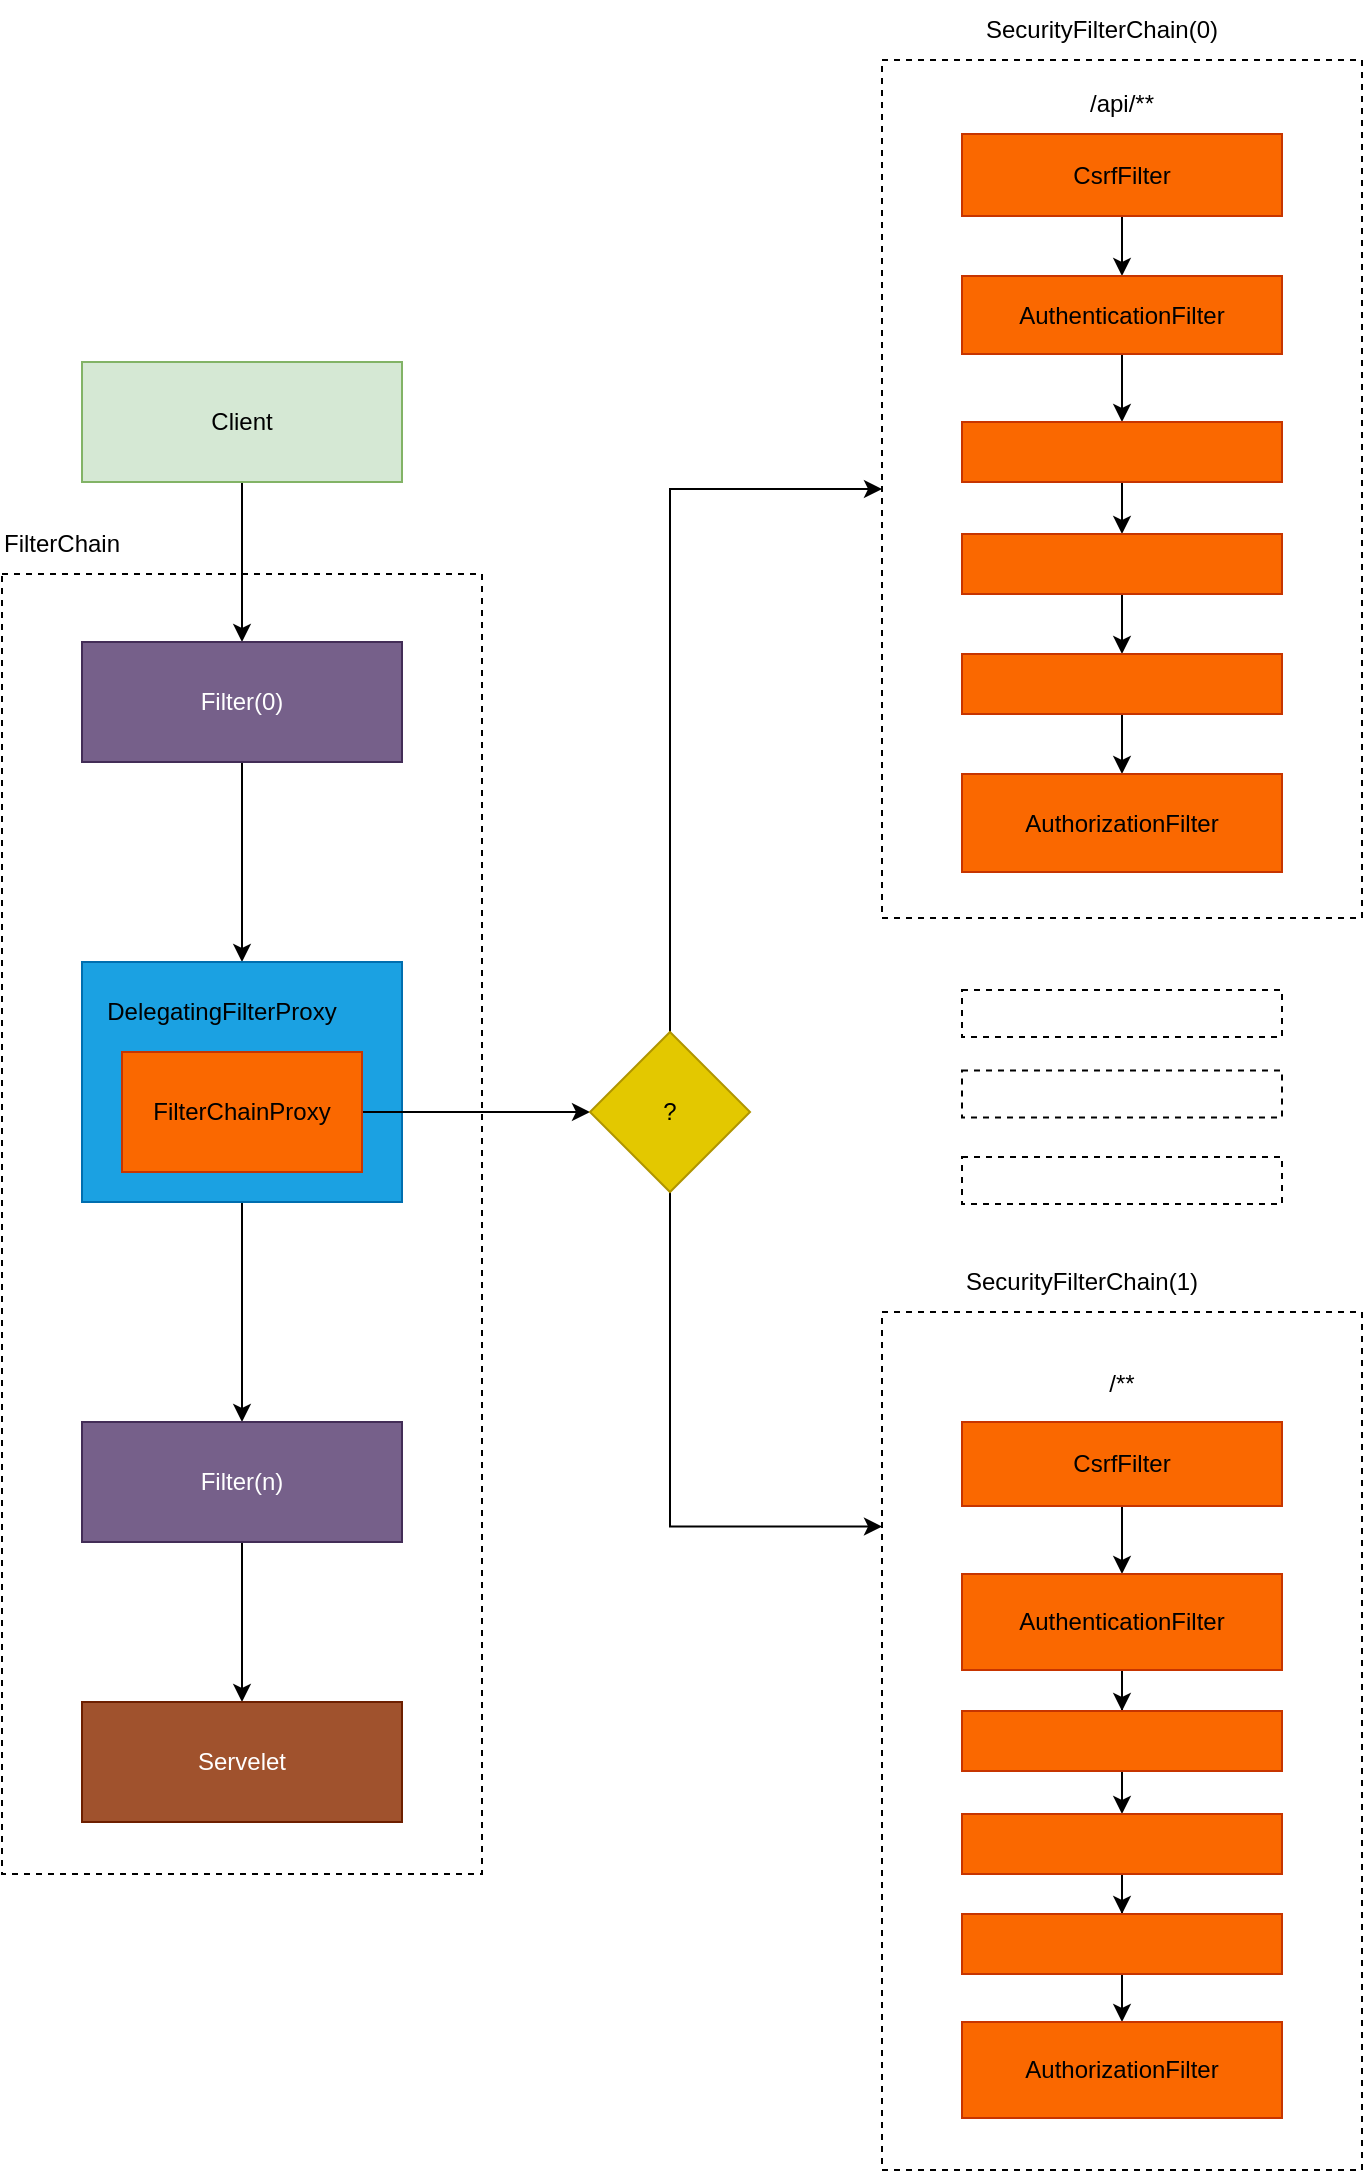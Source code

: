 <mxfile version="24.2.5" type="device" pages="5">
  <diagram name="SpringSecurity执行流程" id="nWO6EQk4l_IkxSJGdXeY">
    <mxGraphModel dx="1434" dy="844" grid="1" gridSize="10" guides="1" tooltips="1" connect="1" arrows="1" fold="1" page="1" pageScale="1" pageWidth="827" pageHeight="1169" math="0" shadow="0">
      <root>
        <mxCell id="0" />
        <mxCell id="1" parent="0" />
        <mxCell id="b9w-bfoe7OU9WUuQYyNa-53" value="" style="rounded=0;whiteSpace=wrap;html=1;dashed=1;" vertex="1" parent="1">
          <mxGeometry x="520" y="679" width="240" height="429" as="geometry" />
        </mxCell>
        <mxCell id="b9w-bfoe7OU9WUuQYyNa-52" value="" style="rounded=0;whiteSpace=wrap;html=1;dashed=1;" vertex="1" parent="1">
          <mxGeometry x="520" y="53" width="240" height="429" as="geometry" />
        </mxCell>
        <mxCell id="b9w-bfoe7OU9WUuQYyNa-36" value="" style="rounded=0;whiteSpace=wrap;html=1;dashed=1;" vertex="1" parent="1">
          <mxGeometry x="80" y="310" width="240" height="650" as="geometry" />
        </mxCell>
        <mxCell id="b9w-bfoe7OU9WUuQYyNa-3" value="" style="edgeStyle=orthogonalEdgeStyle;rounded=0;orthogonalLoop=1;jettySize=auto;html=1;" edge="1" parent="1" source="b9w-bfoe7OU9WUuQYyNa-1" target="b9w-bfoe7OU9WUuQYyNa-2">
          <mxGeometry relative="1" as="geometry" />
        </mxCell>
        <mxCell id="b9w-bfoe7OU9WUuQYyNa-1" value="Client" style="rounded=0;whiteSpace=wrap;html=1;fillColor=#d5e8d4;strokeColor=#82b366;" vertex="1" parent="1">
          <mxGeometry x="120" y="204" width="160" height="60" as="geometry" />
        </mxCell>
        <mxCell id="b9w-bfoe7OU9WUuQYyNa-5" value="" style="edgeStyle=orthogonalEdgeStyle;rounded=0;orthogonalLoop=1;jettySize=auto;html=1;" edge="1" parent="1" source="b9w-bfoe7OU9WUuQYyNa-2" target="b9w-bfoe7OU9WUuQYyNa-4">
          <mxGeometry relative="1" as="geometry" />
        </mxCell>
        <mxCell id="b9w-bfoe7OU9WUuQYyNa-2" value="Filter(0)" style="whiteSpace=wrap;html=1;rounded=0;fillColor=#76608a;fontColor=#ffffff;strokeColor=#432D57;" vertex="1" parent="1">
          <mxGeometry x="120" y="344" width="160" height="60" as="geometry" />
        </mxCell>
        <mxCell id="b9w-bfoe7OU9WUuQYyNa-9" value="" style="edgeStyle=orthogonalEdgeStyle;rounded=0;orthogonalLoop=1;jettySize=auto;html=1;" edge="1" parent="1" source="b9w-bfoe7OU9WUuQYyNa-4" target="b9w-bfoe7OU9WUuQYyNa-8">
          <mxGeometry relative="1" as="geometry" />
        </mxCell>
        <mxCell id="b9w-bfoe7OU9WUuQYyNa-4" value="" style="whiteSpace=wrap;html=1;rounded=0;fillColor=#1ba1e2;fontColor=#ffffff;strokeColor=#006EAF;" vertex="1" parent="1">
          <mxGeometry x="120" y="504" width="160" height="120" as="geometry" />
        </mxCell>
        <mxCell id="b9w-bfoe7OU9WUuQYyNa-13" style="edgeStyle=orthogonalEdgeStyle;rounded=0;orthogonalLoop=1;jettySize=auto;html=1;exitX=1;exitY=0.5;exitDx=0;exitDy=0;entryX=0;entryY=0.5;entryDx=0;entryDy=0;" edge="1" parent="1" source="b9w-bfoe7OU9WUuQYyNa-6" target="b9w-bfoe7OU9WUuQYyNa-12">
          <mxGeometry relative="1" as="geometry" />
        </mxCell>
        <mxCell id="b9w-bfoe7OU9WUuQYyNa-6" value="FilterChainProxy" style="rounded=0;whiteSpace=wrap;html=1;fillColor=#fa6800;fontColor=#000000;strokeColor=#C73500;" vertex="1" parent="1">
          <mxGeometry x="140" y="549" width="120" height="60" as="geometry" />
        </mxCell>
        <mxCell id="b9w-bfoe7OU9WUuQYyNa-7" value="DelegatingFilterProxy" style="text;html=1;align=center;verticalAlign=middle;whiteSpace=wrap;rounded=0;" vertex="1" parent="1">
          <mxGeometry x="130" y="514" width="120" height="30" as="geometry" />
        </mxCell>
        <mxCell id="b9w-bfoe7OU9WUuQYyNa-11" value="" style="edgeStyle=orthogonalEdgeStyle;rounded=0;orthogonalLoop=1;jettySize=auto;html=1;" edge="1" parent="1" source="b9w-bfoe7OU9WUuQYyNa-8" target="b9w-bfoe7OU9WUuQYyNa-10">
          <mxGeometry relative="1" as="geometry" />
        </mxCell>
        <mxCell id="b9w-bfoe7OU9WUuQYyNa-8" value="Filter(n)" style="whiteSpace=wrap;html=1;rounded=0;fillColor=#76608a;fontColor=#ffffff;strokeColor=#432D57;" vertex="1" parent="1">
          <mxGeometry x="120" y="734" width="160" height="60" as="geometry" />
        </mxCell>
        <mxCell id="b9w-bfoe7OU9WUuQYyNa-10" value="Servelet" style="whiteSpace=wrap;html=1;rounded=0;fillColor=#a0522d;fontColor=#ffffff;strokeColor=#6D1F00;" vertex="1" parent="1">
          <mxGeometry x="120" y="874" width="160" height="60" as="geometry" />
        </mxCell>
        <mxCell id="b9w-bfoe7OU9WUuQYyNa-54" style="edgeStyle=orthogonalEdgeStyle;rounded=0;orthogonalLoop=1;jettySize=auto;html=1;exitX=0.5;exitY=0;exitDx=0;exitDy=0;entryX=0;entryY=0.5;entryDx=0;entryDy=0;" edge="1" parent="1" source="b9w-bfoe7OU9WUuQYyNa-12" target="b9w-bfoe7OU9WUuQYyNa-52">
          <mxGeometry relative="1" as="geometry" />
        </mxCell>
        <mxCell id="b9w-bfoe7OU9WUuQYyNa-55" style="edgeStyle=orthogonalEdgeStyle;rounded=0;orthogonalLoop=1;jettySize=auto;html=1;exitX=0.5;exitY=1;exitDx=0;exitDy=0;entryX=0;entryY=0.25;entryDx=0;entryDy=0;" edge="1" parent="1" source="b9w-bfoe7OU9WUuQYyNa-12" target="b9w-bfoe7OU9WUuQYyNa-53">
          <mxGeometry relative="1" as="geometry" />
        </mxCell>
        <mxCell id="b9w-bfoe7OU9WUuQYyNa-12" value="?" style="rhombus;whiteSpace=wrap;html=1;fillColor=#e3c800;fontColor=#000000;strokeColor=#B09500;" vertex="1" parent="1">
          <mxGeometry x="374" y="539" width="80" height="80" as="geometry" />
        </mxCell>
        <mxCell id="b9w-bfoe7OU9WUuQYyNa-16" value="" style="edgeStyle=orthogonalEdgeStyle;rounded=0;orthogonalLoop=1;jettySize=auto;html=1;" edge="1" parent="1" source="b9w-bfoe7OU9WUuQYyNa-14" target="b9w-bfoe7OU9WUuQYyNa-15">
          <mxGeometry relative="1" as="geometry" />
        </mxCell>
        <mxCell id="b9w-bfoe7OU9WUuQYyNa-14" value="CsrfFilter" style="rounded=0;whiteSpace=wrap;html=1;fillColor=#fa6800;fontColor=#000000;strokeColor=#C73500;" vertex="1" parent="1">
          <mxGeometry x="560" y="90" width="160" height="41" as="geometry" />
        </mxCell>
        <mxCell id="b9w-bfoe7OU9WUuQYyNa-18" value="" style="edgeStyle=orthogonalEdgeStyle;rounded=0;orthogonalLoop=1;jettySize=auto;html=1;" edge="1" parent="1" source="b9w-bfoe7OU9WUuQYyNa-15" target="b9w-bfoe7OU9WUuQYyNa-17">
          <mxGeometry relative="1" as="geometry" />
        </mxCell>
        <mxCell id="b9w-bfoe7OU9WUuQYyNa-15" value="AuthenticationFilter" style="whiteSpace=wrap;html=1;rounded=0;fillColor=#fa6800;fontColor=#000000;strokeColor=#C73500;" vertex="1" parent="1">
          <mxGeometry x="560" y="161" width="160" height="39" as="geometry" />
        </mxCell>
        <mxCell id="b9w-bfoe7OU9WUuQYyNa-20" value="" style="edgeStyle=orthogonalEdgeStyle;rounded=0;orthogonalLoop=1;jettySize=auto;html=1;" edge="1" parent="1" source="b9w-bfoe7OU9WUuQYyNa-17" target="b9w-bfoe7OU9WUuQYyNa-19">
          <mxGeometry relative="1" as="geometry" />
        </mxCell>
        <mxCell id="b9w-bfoe7OU9WUuQYyNa-17" value="" style="whiteSpace=wrap;html=1;rounded=0;fillColor=#fa6800;fontColor=#000000;strokeColor=#C73500;" vertex="1" parent="1">
          <mxGeometry x="560" y="234" width="160" height="30" as="geometry" />
        </mxCell>
        <mxCell id="b9w-bfoe7OU9WUuQYyNa-22" value="" style="edgeStyle=orthogonalEdgeStyle;rounded=0;orthogonalLoop=1;jettySize=auto;html=1;" edge="1" parent="1" source="b9w-bfoe7OU9WUuQYyNa-19" target="b9w-bfoe7OU9WUuQYyNa-21">
          <mxGeometry relative="1" as="geometry" />
        </mxCell>
        <mxCell id="b9w-bfoe7OU9WUuQYyNa-19" value="" style="whiteSpace=wrap;html=1;rounded=0;fillColor=#fa6800;fontColor=#000000;strokeColor=#C73500;" vertex="1" parent="1">
          <mxGeometry x="560" y="290" width="160" height="30" as="geometry" />
        </mxCell>
        <mxCell id="b9w-bfoe7OU9WUuQYyNa-24" value="" style="edgeStyle=orthogonalEdgeStyle;rounded=0;orthogonalLoop=1;jettySize=auto;html=1;" edge="1" parent="1" source="b9w-bfoe7OU9WUuQYyNa-21" target="b9w-bfoe7OU9WUuQYyNa-23">
          <mxGeometry relative="1" as="geometry" />
        </mxCell>
        <mxCell id="b9w-bfoe7OU9WUuQYyNa-21" value="" style="whiteSpace=wrap;html=1;rounded=0;fillColor=#fa6800;fontColor=#000000;strokeColor=#C73500;" vertex="1" parent="1">
          <mxGeometry x="560" y="350" width="160" height="30" as="geometry" />
        </mxCell>
        <mxCell id="b9w-bfoe7OU9WUuQYyNa-23" value="AuthorizationFilter" style="whiteSpace=wrap;html=1;rounded=0;fillColor=#fa6800;fontColor=#000000;strokeColor=#C73500;" vertex="1" parent="1">
          <mxGeometry x="560" y="410" width="160" height="49" as="geometry" />
        </mxCell>
        <mxCell id="b9w-bfoe7OU9WUuQYyNa-25" value="" style="edgeStyle=orthogonalEdgeStyle;rounded=0;orthogonalLoop=1;jettySize=auto;html=1;" edge="1" parent="1" source="b9w-bfoe7OU9WUuQYyNa-26" target="b9w-bfoe7OU9WUuQYyNa-28">
          <mxGeometry relative="1" as="geometry" />
        </mxCell>
        <mxCell id="b9w-bfoe7OU9WUuQYyNa-26" value="CsrfFilter" style="rounded=0;whiteSpace=wrap;html=1;fillColor=#fa6800;fontColor=#000000;strokeColor=#C73500;" vertex="1" parent="1">
          <mxGeometry x="560" y="734" width="160" height="42" as="geometry" />
        </mxCell>
        <mxCell id="b9w-bfoe7OU9WUuQYyNa-27" value="" style="edgeStyle=orthogonalEdgeStyle;rounded=0;orthogonalLoop=1;jettySize=auto;html=1;" edge="1" parent="1" source="b9w-bfoe7OU9WUuQYyNa-28" target="b9w-bfoe7OU9WUuQYyNa-30">
          <mxGeometry relative="1" as="geometry" />
        </mxCell>
        <mxCell id="b9w-bfoe7OU9WUuQYyNa-28" value="AuthenticationFilter" style="whiteSpace=wrap;html=1;rounded=0;fillColor=#fa6800;fontColor=#000000;strokeColor=#C73500;" vertex="1" parent="1">
          <mxGeometry x="560" y="810" width="160" height="48" as="geometry" />
        </mxCell>
        <mxCell id="b9w-bfoe7OU9WUuQYyNa-29" value="" style="edgeStyle=orthogonalEdgeStyle;rounded=0;orthogonalLoop=1;jettySize=auto;html=1;" edge="1" parent="1" source="b9w-bfoe7OU9WUuQYyNa-30" target="b9w-bfoe7OU9WUuQYyNa-32">
          <mxGeometry relative="1" as="geometry" />
        </mxCell>
        <mxCell id="b9w-bfoe7OU9WUuQYyNa-30" value="" style="whiteSpace=wrap;html=1;rounded=0;fillColor=#fa6800;fontColor=#000000;strokeColor=#C73500;" vertex="1" parent="1">
          <mxGeometry x="560" y="878.5" width="160" height="30" as="geometry" />
        </mxCell>
        <mxCell id="b9w-bfoe7OU9WUuQYyNa-31" value="" style="edgeStyle=orthogonalEdgeStyle;rounded=0;orthogonalLoop=1;jettySize=auto;html=1;" edge="1" parent="1" source="b9w-bfoe7OU9WUuQYyNa-32" target="b9w-bfoe7OU9WUuQYyNa-34">
          <mxGeometry relative="1" as="geometry" />
        </mxCell>
        <mxCell id="b9w-bfoe7OU9WUuQYyNa-32" value="" style="whiteSpace=wrap;html=1;rounded=0;fillColor=#fa6800;fontColor=#000000;strokeColor=#C73500;" vertex="1" parent="1">
          <mxGeometry x="560" y="930" width="160" height="30" as="geometry" />
        </mxCell>
        <mxCell id="b9w-bfoe7OU9WUuQYyNa-33" value="" style="edgeStyle=orthogonalEdgeStyle;rounded=0;orthogonalLoop=1;jettySize=auto;html=1;" edge="1" parent="1" source="b9w-bfoe7OU9WUuQYyNa-34" target="b9w-bfoe7OU9WUuQYyNa-35">
          <mxGeometry relative="1" as="geometry" />
        </mxCell>
        <mxCell id="b9w-bfoe7OU9WUuQYyNa-34" value="" style="whiteSpace=wrap;html=1;rounded=0;fillColor=#fa6800;fontColor=#000000;strokeColor=#C73500;" vertex="1" parent="1">
          <mxGeometry x="560" y="980" width="160" height="30" as="geometry" />
        </mxCell>
        <mxCell id="b9w-bfoe7OU9WUuQYyNa-35" value="AuthorizationFilter" style="whiteSpace=wrap;html=1;rounded=0;fillColor=#fa6800;fontColor=#000000;strokeColor=#C73500;" vertex="1" parent="1">
          <mxGeometry x="560" y="1034" width="160" height="48" as="geometry" />
        </mxCell>
        <mxCell id="b9w-bfoe7OU9WUuQYyNa-37" value="" style="rounded=0;whiteSpace=wrap;html=1;dashed=1;" vertex="1" parent="1">
          <mxGeometry x="560" y="518" width="160" height="23.5" as="geometry" />
        </mxCell>
        <mxCell id="b9w-bfoe7OU9WUuQYyNa-49" value="" style="rounded=0;whiteSpace=wrap;html=1;dashed=1;" vertex="1" parent="1">
          <mxGeometry x="560" y="558.25" width="160" height="23.5" as="geometry" />
        </mxCell>
        <mxCell id="b9w-bfoe7OU9WUuQYyNa-50" value="" style="rounded=0;whiteSpace=wrap;html=1;dashed=1;" vertex="1" parent="1">
          <mxGeometry x="560" y="601.5" width="160" height="23.5" as="geometry" />
        </mxCell>
        <mxCell id="b9w-bfoe7OU9WUuQYyNa-56" value="SecurityFilterChain(0)" style="text;html=1;align=center;verticalAlign=middle;whiteSpace=wrap;rounded=0;" vertex="1" parent="1">
          <mxGeometry x="570" y="23" width="120" height="30" as="geometry" />
        </mxCell>
        <mxCell id="b9w-bfoe7OU9WUuQYyNa-57" value="SecurityFilterChain(1)" style="text;html=1;align=center;verticalAlign=middle;whiteSpace=wrap;rounded=0;" vertex="1" parent="1">
          <mxGeometry x="560" y="649" width="120" height="30" as="geometry" />
        </mxCell>
        <mxCell id="b9w-bfoe7OU9WUuQYyNa-58" value="/api/**" style="text;html=1;align=center;verticalAlign=middle;whiteSpace=wrap;rounded=0;" vertex="1" parent="1">
          <mxGeometry x="610" y="60" width="60" height="30" as="geometry" />
        </mxCell>
        <mxCell id="b9w-bfoe7OU9WUuQYyNa-59" value="/**" style="text;html=1;align=center;verticalAlign=middle;whiteSpace=wrap;rounded=0;" vertex="1" parent="1">
          <mxGeometry x="610" y="700" width="60" height="30" as="geometry" />
        </mxCell>
        <mxCell id="b9w-bfoe7OU9WUuQYyNa-60" value="FilterChain" style="text;html=1;align=center;verticalAlign=middle;whiteSpace=wrap;rounded=0;" vertex="1" parent="1">
          <mxGeometry x="80" y="280" width="60" height="30" as="geometry" />
        </mxCell>
      </root>
    </mxGraphModel>
  </diagram>
  <diagram id="xiz9XN_VDtfIT-48D3it" name="处理SpringSecurity异常">
    <mxGraphModel dx="1434" dy="844" grid="1" gridSize="10" guides="1" tooltips="1" connect="1" arrows="1" fold="1" page="1" pageScale="1" pageWidth="827" pageHeight="1169" math="0" shadow="0">
      <root>
        <mxCell id="0" />
        <mxCell id="1" parent="0" />
        <mxCell id="I2RWd4T-0vuvRPuB3g_G-1" value="" style="shape=image;verticalLabelPosition=bottom;labelBackgroundColor=default;verticalAlign=top;aspect=fixed;imageAspect=0;image=https://docs.spring.io/spring-security/reference/5.8/_images/servlet/architecture/exceptiontranslationfilter.png;" vertex="1" parent="1">
          <mxGeometry x="60" y="260" width="698" height="610" as="geometry" />
        </mxCell>
      </root>
    </mxGraphModel>
  </diagram>
  <diagram id="v6U0-0mS-dQYN_-3BWK2" name="SpringSecurity认证架构图">
    <mxGraphModel dx="1434" dy="844" grid="1" gridSize="10" guides="1" tooltips="1" connect="1" arrows="1" fold="1" page="1" pageScale="1" pageWidth="827" pageHeight="1169" math="0" shadow="0">
      <root>
        <mxCell id="0" />
        <mxCell id="1" parent="0" />
        <mxCell id="oOvEXIfp5MHK-tdIb3VW-1" value="" style="shape=image;verticalLabelPosition=bottom;labelBackgroundColor=default;verticalAlign=top;aspect=fixed;imageAspect=0;image=https://docs.spring.io/spring-security/reference/5.8/_images/servlet/authentication/architecture/abstractauthenticationprocessingfilter.png;" vertex="1" parent="1">
          <mxGeometry x="30" y="1246" width="786" height="714" as="geometry" />
        </mxCell>
        <mxCell id="oOvEXIfp5MHK-tdIb3VW-2" value="" style="shape=image;verticalLabelPosition=bottom;labelBackgroundColor=default;verticalAlign=top;aspect=fixed;imageAspect=0;image=https://docs.spring.io/spring-security/reference/5.8/_images/servlet/authentication/architecture/securitycontextholder.png;" vertex="1" parent="1">
          <mxGeometry x="130" y="100" width="486" height="179" as="geometry" />
        </mxCell>
        <mxCell id="oOvEXIfp5MHK-tdIb3VW-3" value="" style="shape=image;verticalLabelPosition=bottom;labelBackgroundColor=default;verticalAlign=top;aspect=fixed;imageAspect=0;image=https://docs.spring.io/spring-security/reference/5.8/_images/servlet/authentication/architecture/providermanager.png;" vertex="1" parent="1">
          <mxGeometry x="40" y="350" width="728" height="354" as="geometry" />
        </mxCell>
        <mxCell id="oOvEXIfp5MHK-tdIb3VW-4" value="" style="shape=image;verticalLabelPosition=bottom;labelBackgroundColor=default;verticalAlign=top;aspect=fixed;imageAspect=0;image=https://docs.spring.io/spring-security/reference/5.8/_images/servlet/authentication/architecture/providermanagers-parent.png;" vertex="1" parent="1">
          <mxGeometry x="95" y="820" width="637" height="305" as="geometry" />
        </mxCell>
      </root>
    </mxGraphModel>
  </diagram>
  <diagram id="7F3yv_OTjN6z6P8JHRHk" name="Form登录流程">
    <mxGraphModel dx="1434" dy="844" grid="1" gridSize="10" guides="1" tooltips="1" connect="1" arrows="1" fold="1" page="1" pageScale="1" pageWidth="827" pageHeight="1169" math="0" shadow="0">
      <root>
        <mxCell id="0" />
        <mxCell id="1" parent="0" />
        <mxCell id="8xVprAwy4SwaJHwEn_lh-1" value="" style="shape=image;verticalLabelPosition=bottom;labelBackgroundColor=default;verticalAlign=top;aspect=fixed;imageAspect=0;image=https://docs.spring.io/spring-security/reference/5.8/_images/servlet/authentication/unpwd/loginurlauthenticationentrypoint.png;" vertex="1" parent="1">
          <mxGeometry x="300" y="390" width="1115" height="495" as="geometry" />
        </mxCell>
        <mxCell id="8xVprAwy4SwaJHwEn_lh-2" value="" style="shape=image;verticalLabelPosition=bottom;labelBackgroundColor=default;verticalAlign=top;aspect=fixed;imageAspect=0;image=https://docs.spring.io/spring-security/reference/5.8/_images/servlet/authentication/unpwd/usernamepasswordauthenticationfilter.png;" vertex="1" parent="1">
          <mxGeometry x="400" y="1260" width="771" height="702" as="geometry" />
        </mxCell>
        <mxCell id="8xVprAwy4SwaJHwEn_lh-3" value="登录重定向" style="shape=note;whiteSpace=wrap;html=1;backgroundOutline=1;darkOpacity=0.05;fillColor=#fff2cc;gradientColor=#ffd966;strokeColor=#d6b656;" vertex="1" parent="1">
          <mxGeometry x="417" y="220" width="410" height="120" as="geometry" />
        </mxCell>
        <mxCell id="8xVprAwy4SwaJHwEn_lh-4" value="登录验证流程" style="shape=note;whiteSpace=wrap;html=1;backgroundOutline=1;darkOpacity=0.05;fillColor=#fff2cc;gradientColor=#ffd966;strokeColor=#d6b656;" vertex="1" parent="1">
          <mxGeometry x="460" y="1090" width="410" height="120" as="geometry" />
        </mxCell>
      </root>
    </mxGraphModel>
  </diagram>
  <diagram id="1TyGY2r0O6vjzdkqogS-" name="SpringSecurity授权架构图">
    <mxGraphModel dx="1434" dy="844" grid="1" gridSize="10" guides="1" tooltips="1" connect="1" arrows="1" fold="1" page="1" pageScale="1" pageWidth="827" pageHeight="1169" math="0" shadow="0">
      <root>
        <mxCell id="0" />
        <mxCell id="1" parent="0" />
        <mxCell id="dsewKExO4WpUBRp29ufO-1" value="" style="shape=image;verticalLabelPosition=bottom;labelBackgroundColor=default;verticalAlign=top;aspect=fixed;imageAspect=0;image=https://docs.spring.io/spring-security/reference/5.8/_images/servlet/authorization/filtersecurityinterceptor.png;" vertex="1" parent="1">
          <mxGeometry x="430" y="110" width="972" height="593" as="geometry" />
        </mxCell>
      </root>
    </mxGraphModel>
  </diagram>
</mxfile>
